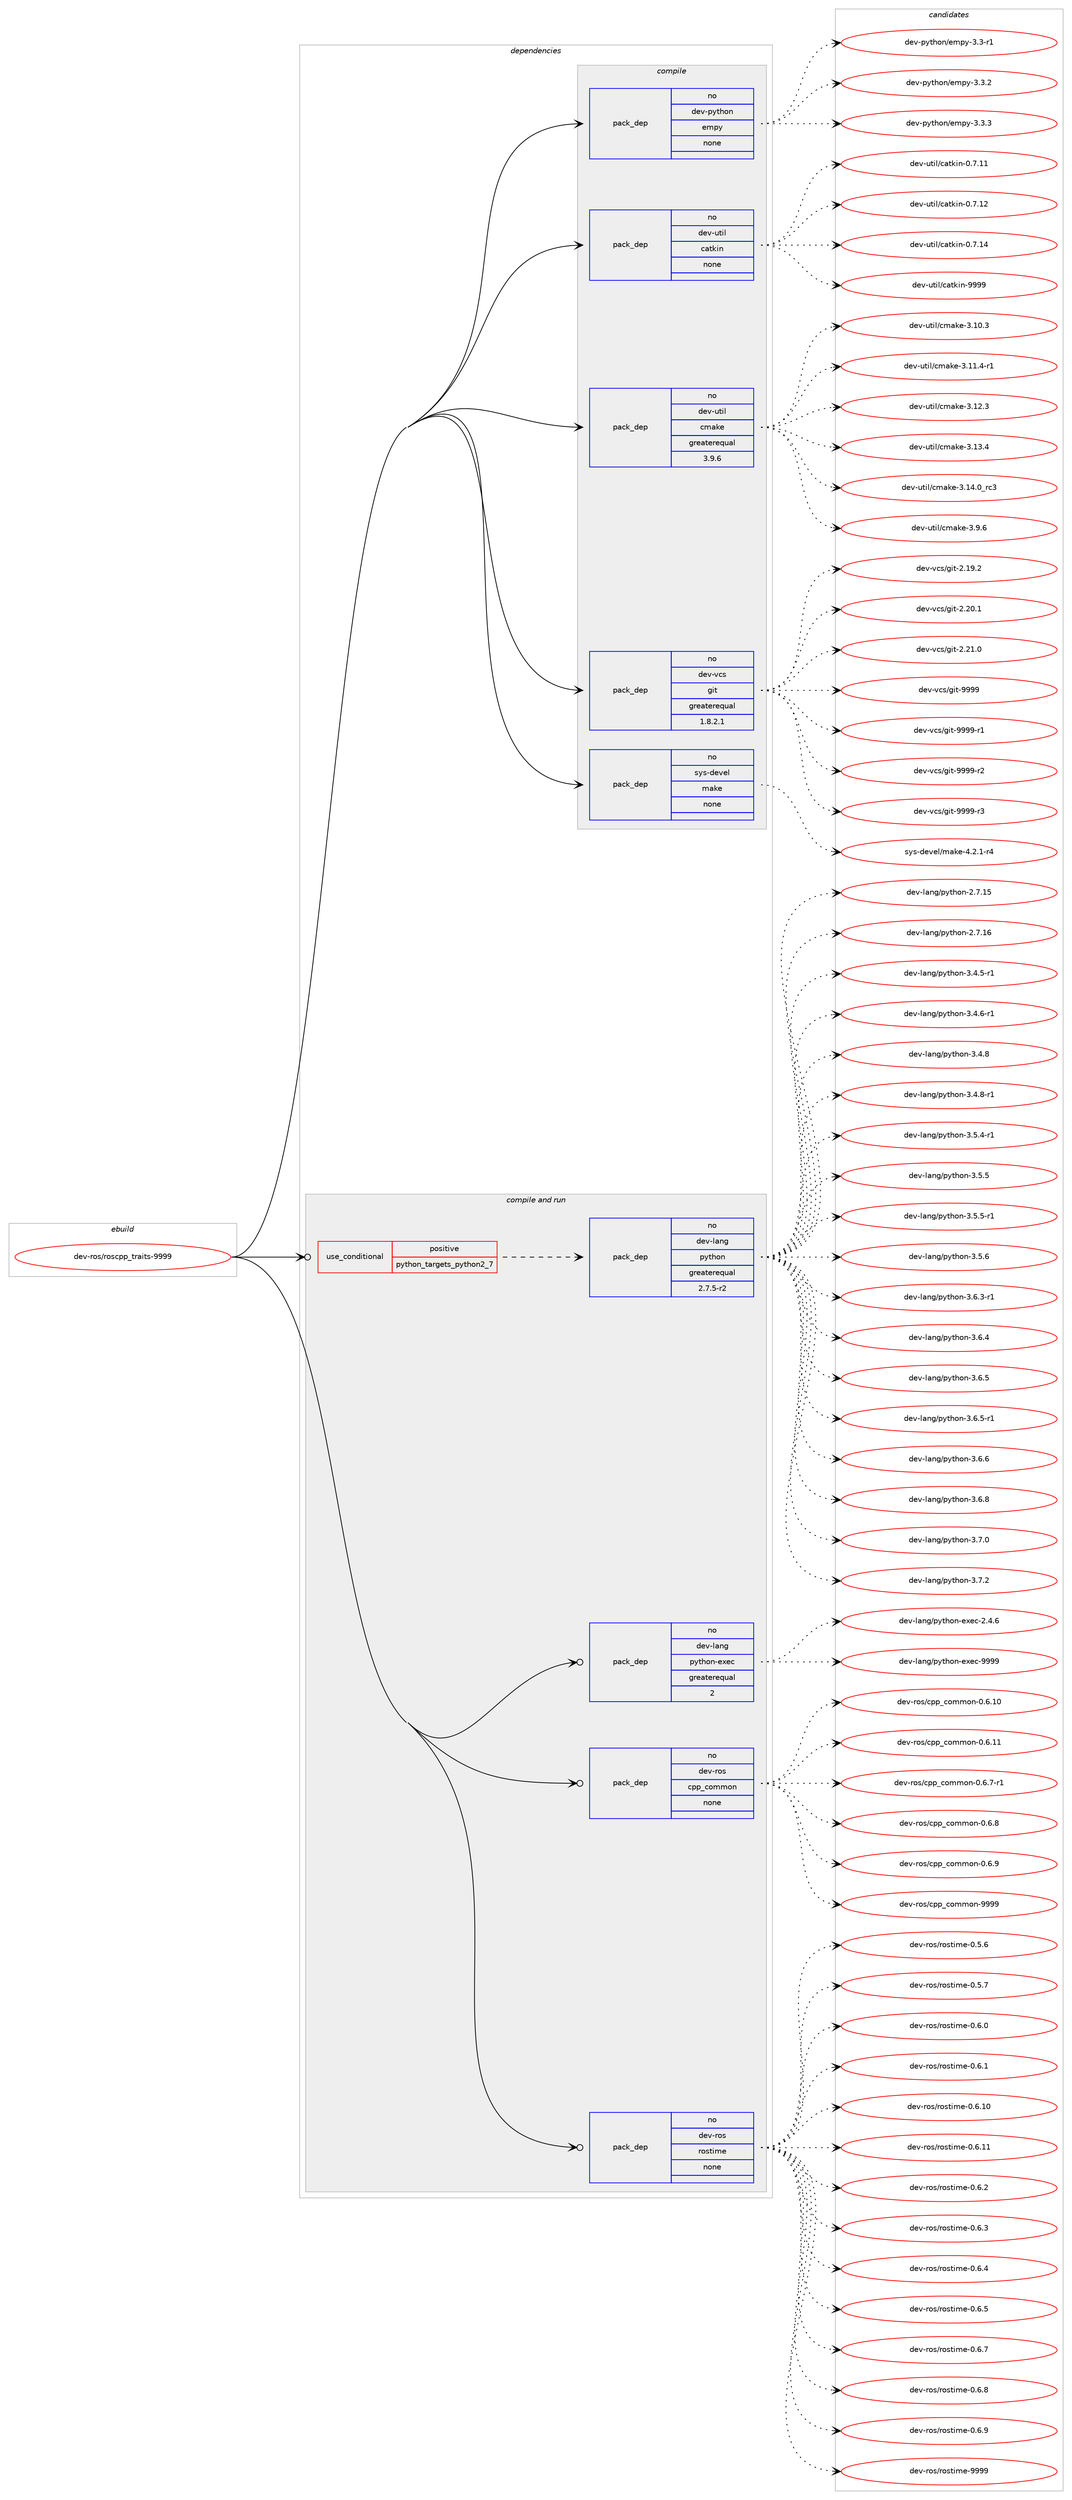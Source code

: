 digraph prolog {

# *************
# Graph options
# *************

newrank=true;
concentrate=true;
compound=true;
graph [rankdir=LR,fontname=Helvetica,fontsize=10,ranksep=1.5];#, ranksep=2.5, nodesep=0.2];
edge  [arrowhead=vee];
node  [fontname=Helvetica,fontsize=10];

# **********
# The ebuild
# **********

subgraph cluster_leftcol {
color=gray;
rank=same;
label=<<i>ebuild</i>>;
id [label="dev-ros/roscpp_traits-9999", color=red, width=4, href="../dev-ros/roscpp_traits-9999.svg"];
}

# ****************
# The dependencies
# ****************

subgraph cluster_midcol {
color=gray;
label=<<i>dependencies</i>>;
subgraph cluster_compile {
fillcolor="#eeeeee";
style=filled;
label=<<i>compile</i>>;
subgraph pack1051688 {
dependency1464904 [label=<<TABLE BORDER="0" CELLBORDER="1" CELLSPACING="0" CELLPADDING="4" WIDTH="220"><TR><TD ROWSPAN="6" CELLPADDING="30">pack_dep</TD></TR><TR><TD WIDTH="110">no</TD></TR><TR><TD>dev-python</TD></TR><TR><TD>empy</TD></TR><TR><TD>none</TD></TR><TR><TD></TD></TR></TABLE>>, shape=none, color=blue];
}
id:e -> dependency1464904:w [weight=20,style="solid",arrowhead="vee"];
subgraph pack1051689 {
dependency1464905 [label=<<TABLE BORDER="0" CELLBORDER="1" CELLSPACING="0" CELLPADDING="4" WIDTH="220"><TR><TD ROWSPAN="6" CELLPADDING="30">pack_dep</TD></TR><TR><TD WIDTH="110">no</TD></TR><TR><TD>dev-util</TD></TR><TR><TD>catkin</TD></TR><TR><TD>none</TD></TR><TR><TD></TD></TR></TABLE>>, shape=none, color=blue];
}
id:e -> dependency1464905:w [weight=20,style="solid",arrowhead="vee"];
subgraph pack1051690 {
dependency1464906 [label=<<TABLE BORDER="0" CELLBORDER="1" CELLSPACING="0" CELLPADDING="4" WIDTH="220"><TR><TD ROWSPAN="6" CELLPADDING="30">pack_dep</TD></TR><TR><TD WIDTH="110">no</TD></TR><TR><TD>dev-util</TD></TR><TR><TD>cmake</TD></TR><TR><TD>greaterequal</TD></TR><TR><TD>3.9.6</TD></TR></TABLE>>, shape=none, color=blue];
}
id:e -> dependency1464906:w [weight=20,style="solid",arrowhead="vee"];
subgraph pack1051691 {
dependency1464907 [label=<<TABLE BORDER="0" CELLBORDER="1" CELLSPACING="0" CELLPADDING="4" WIDTH="220"><TR><TD ROWSPAN="6" CELLPADDING="30">pack_dep</TD></TR><TR><TD WIDTH="110">no</TD></TR><TR><TD>dev-vcs</TD></TR><TR><TD>git</TD></TR><TR><TD>greaterequal</TD></TR><TR><TD>1.8.2.1</TD></TR></TABLE>>, shape=none, color=blue];
}
id:e -> dependency1464907:w [weight=20,style="solid",arrowhead="vee"];
subgraph pack1051692 {
dependency1464908 [label=<<TABLE BORDER="0" CELLBORDER="1" CELLSPACING="0" CELLPADDING="4" WIDTH="220"><TR><TD ROWSPAN="6" CELLPADDING="30">pack_dep</TD></TR><TR><TD WIDTH="110">no</TD></TR><TR><TD>sys-devel</TD></TR><TR><TD>make</TD></TR><TR><TD>none</TD></TR><TR><TD></TD></TR></TABLE>>, shape=none, color=blue];
}
id:e -> dependency1464908:w [weight=20,style="solid",arrowhead="vee"];
}
subgraph cluster_compileandrun {
fillcolor="#eeeeee";
style=filled;
label=<<i>compile and run</i>>;
subgraph cond389826 {
dependency1464909 [label=<<TABLE BORDER="0" CELLBORDER="1" CELLSPACING="0" CELLPADDING="4"><TR><TD ROWSPAN="3" CELLPADDING="10">use_conditional</TD></TR><TR><TD>positive</TD></TR><TR><TD>python_targets_python2_7</TD></TR></TABLE>>, shape=none, color=red];
subgraph pack1051693 {
dependency1464910 [label=<<TABLE BORDER="0" CELLBORDER="1" CELLSPACING="0" CELLPADDING="4" WIDTH="220"><TR><TD ROWSPAN="6" CELLPADDING="30">pack_dep</TD></TR><TR><TD WIDTH="110">no</TD></TR><TR><TD>dev-lang</TD></TR><TR><TD>python</TD></TR><TR><TD>greaterequal</TD></TR><TR><TD>2.7.5-r2</TD></TR></TABLE>>, shape=none, color=blue];
}
dependency1464909:e -> dependency1464910:w [weight=20,style="dashed",arrowhead="vee"];
}
id:e -> dependency1464909:w [weight=20,style="solid",arrowhead="odotvee"];
subgraph pack1051694 {
dependency1464911 [label=<<TABLE BORDER="0" CELLBORDER="1" CELLSPACING="0" CELLPADDING="4" WIDTH="220"><TR><TD ROWSPAN="6" CELLPADDING="30">pack_dep</TD></TR><TR><TD WIDTH="110">no</TD></TR><TR><TD>dev-lang</TD></TR><TR><TD>python-exec</TD></TR><TR><TD>greaterequal</TD></TR><TR><TD>2</TD></TR></TABLE>>, shape=none, color=blue];
}
id:e -> dependency1464911:w [weight=20,style="solid",arrowhead="odotvee"];
subgraph pack1051695 {
dependency1464912 [label=<<TABLE BORDER="0" CELLBORDER="1" CELLSPACING="0" CELLPADDING="4" WIDTH="220"><TR><TD ROWSPAN="6" CELLPADDING="30">pack_dep</TD></TR><TR><TD WIDTH="110">no</TD></TR><TR><TD>dev-ros</TD></TR><TR><TD>cpp_common</TD></TR><TR><TD>none</TD></TR><TR><TD></TD></TR></TABLE>>, shape=none, color=blue];
}
id:e -> dependency1464912:w [weight=20,style="solid",arrowhead="odotvee"];
subgraph pack1051696 {
dependency1464913 [label=<<TABLE BORDER="0" CELLBORDER="1" CELLSPACING="0" CELLPADDING="4" WIDTH="220"><TR><TD ROWSPAN="6" CELLPADDING="30">pack_dep</TD></TR><TR><TD WIDTH="110">no</TD></TR><TR><TD>dev-ros</TD></TR><TR><TD>rostime</TD></TR><TR><TD>none</TD></TR><TR><TD></TD></TR></TABLE>>, shape=none, color=blue];
}
id:e -> dependency1464913:w [weight=20,style="solid",arrowhead="odotvee"];
}
subgraph cluster_run {
fillcolor="#eeeeee";
style=filled;
label=<<i>run</i>>;
}
}

# **************
# The candidates
# **************

subgraph cluster_choices {
rank=same;
color=gray;
label=<<i>candidates</i>>;

subgraph choice1051688 {
color=black;
nodesep=1;
choice1001011184511212111610411111047101109112121455146514511449 [label="dev-python/empy-3.3-r1", color=red, width=4,href="../dev-python/empy-3.3-r1.svg"];
choice1001011184511212111610411111047101109112121455146514650 [label="dev-python/empy-3.3.2", color=red, width=4,href="../dev-python/empy-3.3.2.svg"];
choice1001011184511212111610411111047101109112121455146514651 [label="dev-python/empy-3.3.3", color=red, width=4,href="../dev-python/empy-3.3.3.svg"];
dependency1464904:e -> choice1001011184511212111610411111047101109112121455146514511449:w [style=dotted,weight="100"];
dependency1464904:e -> choice1001011184511212111610411111047101109112121455146514650:w [style=dotted,weight="100"];
dependency1464904:e -> choice1001011184511212111610411111047101109112121455146514651:w [style=dotted,weight="100"];
}
subgraph choice1051689 {
color=black;
nodesep=1;
choice1001011184511711610510847999711610710511045484655464949 [label="dev-util/catkin-0.7.11", color=red, width=4,href="../dev-util/catkin-0.7.11.svg"];
choice1001011184511711610510847999711610710511045484655464950 [label="dev-util/catkin-0.7.12", color=red, width=4,href="../dev-util/catkin-0.7.12.svg"];
choice1001011184511711610510847999711610710511045484655464952 [label="dev-util/catkin-0.7.14", color=red, width=4,href="../dev-util/catkin-0.7.14.svg"];
choice100101118451171161051084799971161071051104557575757 [label="dev-util/catkin-9999", color=red, width=4,href="../dev-util/catkin-9999.svg"];
dependency1464905:e -> choice1001011184511711610510847999711610710511045484655464949:w [style=dotted,weight="100"];
dependency1464905:e -> choice1001011184511711610510847999711610710511045484655464950:w [style=dotted,weight="100"];
dependency1464905:e -> choice1001011184511711610510847999711610710511045484655464952:w [style=dotted,weight="100"];
dependency1464905:e -> choice100101118451171161051084799971161071051104557575757:w [style=dotted,weight="100"];
}
subgraph choice1051690 {
color=black;
nodesep=1;
choice1001011184511711610510847991099710710145514649484651 [label="dev-util/cmake-3.10.3", color=red, width=4,href="../dev-util/cmake-3.10.3.svg"];
choice10010111845117116105108479910997107101455146494946524511449 [label="dev-util/cmake-3.11.4-r1", color=red, width=4,href="../dev-util/cmake-3.11.4-r1.svg"];
choice1001011184511711610510847991099710710145514649504651 [label="dev-util/cmake-3.12.3", color=red, width=4,href="../dev-util/cmake-3.12.3.svg"];
choice1001011184511711610510847991099710710145514649514652 [label="dev-util/cmake-3.13.4", color=red, width=4,href="../dev-util/cmake-3.13.4.svg"];
choice1001011184511711610510847991099710710145514649524648951149951 [label="dev-util/cmake-3.14.0_rc3", color=red, width=4,href="../dev-util/cmake-3.14.0_rc3.svg"];
choice10010111845117116105108479910997107101455146574654 [label="dev-util/cmake-3.9.6", color=red, width=4,href="../dev-util/cmake-3.9.6.svg"];
dependency1464906:e -> choice1001011184511711610510847991099710710145514649484651:w [style=dotted,weight="100"];
dependency1464906:e -> choice10010111845117116105108479910997107101455146494946524511449:w [style=dotted,weight="100"];
dependency1464906:e -> choice1001011184511711610510847991099710710145514649504651:w [style=dotted,weight="100"];
dependency1464906:e -> choice1001011184511711610510847991099710710145514649514652:w [style=dotted,weight="100"];
dependency1464906:e -> choice1001011184511711610510847991099710710145514649524648951149951:w [style=dotted,weight="100"];
dependency1464906:e -> choice10010111845117116105108479910997107101455146574654:w [style=dotted,weight="100"];
}
subgraph choice1051691 {
color=black;
nodesep=1;
choice10010111845118991154710310511645504649574650 [label="dev-vcs/git-2.19.2", color=red, width=4,href="../dev-vcs/git-2.19.2.svg"];
choice10010111845118991154710310511645504650484649 [label="dev-vcs/git-2.20.1", color=red, width=4,href="../dev-vcs/git-2.20.1.svg"];
choice10010111845118991154710310511645504650494648 [label="dev-vcs/git-2.21.0", color=red, width=4,href="../dev-vcs/git-2.21.0.svg"];
choice1001011184511899115471031051164557575757 [label="dev-vcs/git-9999", color=red, width=4,href="../dev-vcs/git-9999.svg"];
choice10010111845118991154710310511645575757574511449 [label="dev-vcs/git-9999-r1", color=red, width=4,href="../dev-vcs/git-9999-r1.svg"];
choice10010111845118991154710310511645575757574511450 [label="dev-vcs/git-9999-r2", color=red, width=4,href="../dev-vcs/git-9999-r2.svg"];
choice10010111845118991154710310511645575757574511451 [label="dev-vcs/git-9999-r3", color=red, width=4,href="../dev-vcs/git-9999-r3.svg"];
dependency1464907:e -> choice10010111845118991154710310511645504649574650:w [style=dotted,weight="100"];
dependency1464907:e -> choice10010111845118991154710310511645504650484649:w [style=dotted,weight="100"];
dependency1464907:e -> choice10010111845118991154710310511645504650494648:w [style=dotted,weight="100"];
dependency1464907:e -> choice1001011184511899115471031051164557575757:w [style=dotted,weight="100"];
dependency1464907:e -> choice10010111845118991154710310511645575757574511449:w [style=dotted,weight="100"];
dependency1464907:e -> choice10010111845118991154710310511645575757574511450:w [style=dotted,weight="100"];
dependency1464907:e -> choice10010111845118991154710310511645575757574511451:w [style=dotted,weight="100"];
}
subgraph choice1051692 {
color=black;
nodesep=1;
choice1151211154510010111810110847109971071014552465046494511452 [label="sys-devel/make-4.2.1-r4", color=red, width=4,href="../sys-devel/make-4.2.1-r4.svg"];
dependency1464908:e -> choice1151211154510010111810110847109971071014552465046494511452:w [style=dotted,weight="100"];
}
subgraph choice1051693 {
color=black;
nodesep=1;
choice10010111845108971101034711212111610411111045504655464953 [label="dev-lang/python-2.7.15", color=red, width=4,href="../dev-lang/python-2.7.15.svg"];
choice10010111845108971101034711212111610411111045504655464954 [label="dev-lang/python-2.7.16", color=red, width=4,href="../dev-lang/python-2.7.16.svg"];
choice1001011184510897110103471121211161041111104551465246534511449 [label="dev-lang/python-3.4.5-r1", color=red, width=4,href="../dev-lang/python-3.4.5-r1.svg"];
choice1001011184510897110103471121211161041111104551465246544511449 [label="dev-lang/python-3.4.6-r1", color=red, width=4,href="../dev-lang/python-3.4.6-r1.svg"];
choice100101118451089711010347112121116104111110455146524656 [label="dev-lang/python-3.4.8", color=red, width=4,href="../dev-lang/python-3.4.8.svg"];
choice1001011184510897110103471121211161041111104551465246564511449 [label="dev-lang/python-3.4.8-r1", color=red, width=4,href="../dev-lang/python-3.4.8-r1.svg"];
choice1001011184510897110103471121211161041111104551465346524511449 [label="dev-lang/python-3.5.4-r1", color=red, width=4,href="../dev-lang/python-3.5.4-r1.svg"];
choice100101118451089711010347112121116104111110455146534653 [label="dev-lang/python-3.5.5", color=red, width=4,href="../dev-lang/python-3.5.5.svg"];
choice1001011184510897110103471121211161041111104551465346534511449 [label="dev-lang/python-3.5.5-r1", color=red, width=4,href="../dev-lang/python-3.5.5-r1.svg"];
choice100101118451089711010347112121116104111110455146534654 [label="dev-lang/python-3.5.6", color=red, width=4,href="../dev-lang/python-3.5.6.svg"];
choice1001011184510897110103471121211161041111104551465446514511449 [label="dev-lang/python-3.6.3-r1", color=red, width=4,href="../dev-lang/python-3.6.3-r1.svg"];
choice100101118451089711010347112121116104111110455146544652 [label="dev-lang/python-3.6.4", color=red, width=4,href="../dev-lang/python-3.6.4.svg"];
choice100101118451089711010347112121116104111110455146544653 [label="dev-lang/python-3.6.5", color=red, width=4,href="../dev-lang/python-3.6.5.svg"];
choice1001011184510897110103471121211161041111104551465446534511449 [label="dev-lang/python-3.6.5-r1", color=red, width=4,href="../dev-lang/python-3.6.5-r1.svg"];
choice100101118451089711010347112121116104111110455146544654 [label="dev-lang/python-3.6.6", color=red, width=4,href="../dev-lang/python-3.6.6.svg"];
choice100101118451089711010347112121116104111110455146544656 [label="dev-lang/python-3.6.8", color=red, width=4,href="../dev-lang/python-3.6.8.svg"];
choice100101118451089711010347112121116104111110455146554648 [label="dev-lang/python-3.7.0", color=red, width=4,href="../dev-lang/python-3.7.0.svg"];
choice100101118451089711010347112121116104111110455146554650 [label="dev-lang/python-3.7.2", color=red, width=4,href="../dev-lang/python-3.7.2.svg"];
dependency1464910:e -> choice10010111845108971101034711212111610411111045504655464953:w [style=dotted,weight="100"];
dependency1464910:e -> choice10010111845108971101034711212111610411111045504655464954:w [style=dotted,weight="100"];
dependency1464910:e -> choice1001011184510897110103471121211161041111104551465246534511449:w [style=dotted,weight="100"];
dependency1464910:e -> choice1001011184510897110103471121211161041111104551465246544511449:w [style=dotted,weight="100"];
dependency1464910:e -> choice100101118451089711010347112121116104111110455146524656:w [style=dotted,weight="100"];
dependency1464910:e -> choice1001011184510897110103471121211161041111104551465246564511449:w [style=dotted,weight="100"];
dependency1464910:e -> choice1001011184510897110103471121211161041111104551465346524511449:w [style=dotted,weight="100"];
dependency1464910:e -> choice100101118451089711010347112121116104111110455146534653:w [style=dotted,weight="100"];
dependency1464910:e -> choice1001011184510897110103471121211161041111104551465346534511449:w [style=dotted,weight="100"];
dependency1464910:e -> choice100101118451089711010347112121116104111110455146534654:w [style=dotted,weight="100"];
dependency1464910:e -> choice1001011184510897110103471121211161041111104551465446514511449:w [style=dotted,weight="100"];
dependency1464910:e -> choice100101118451089711010347112121116104111110455146544652:w [style=dotted,weight="100"];
dependency1464910:e -> choice100101118451089711010347112121116104111110455146544653:w [style=dotted,weight="100"];
dependency1464910:e -> choice1001011184510897110103471121211161041111104551465446534511449:w [style=dotted,weight="100"];
dependency1464910:e -> choice100101118451089711010347112121116104111110455146544654:w [style=dotted,weight="100"];
dependency1464910:e -> choice100101118451089711010347112121116104111110455146544656:w [style=dotted,weight="100"];
dependency1464910:e -> choice100101118451089711010347112121116104111110455146554648:w [style=dotted,weight="100"];
dependency1464910:e -> choice100101118451089711010347112121116104111110455146554650:w [style=dotted,weight="100"];
}
subgraph choice1051694 {
color=black;
nodesep=1;
choice1001011184510897110103471121211161041111104510112010199455046524654 [label="dev-lang/python-exec-2.4.6", color=red, width=4,href="../dev-lang/python-exec-2.4.6.svg"];
choice10010111845108971101034711212111610411111045101120101994557575757 [label="dev-lang/python-exec-9999", color=red, width=4,href="../dev-lang/python-exec-9999.svg"];
dependency1464911:e -> choice1001011184510897110103471121211161041111104510112010199455046524654:w [style=dotted,weight="100"];
dependency1464911:e -> choice10010111845108971101034711212111610411111045101120101994557575757:w [style=dotted,weight="100"];
}
subgraph choice1051695 {
color=black;
nodesep=1;
choice100101118451141111154799112112959911110910911111045484654464948 [label="dev-ros/cpp_common-0.6.10", color=red, width=4,href="../dev-ros/cpp_common-0.6.10.svg"];
choice100101118451141111154799112112959911110910911111045484654464949 [label="dev-ros/cpp_common-0.6.11", color=red, width=4,href="../dev-ros/cpp_common-0.6.11.svg"];
choice10010111845114111115479911211295991111091091111104548465446554511449 [label="dev-ros/cpp_common-0.6.7-r1", color=red, width=4,href="../dev-ros/cpp_common-0.6.7-r1.svg"];
choice1001011184511411111547991121129599111109109111110454846544656 [label="dev-ros/cpp_common-0.6.8", color=red, width=4,href="../dev-ros/cpp_common-0.6.8.svg"];
choice1001011184511411111547991121129599111109109111110454846544657 [label="dev-ros/cpp_common-0.6.9", color=red, width=4,href="../dev-ros/cpp_common-0.6.9.svg"];
choice10010111845114111115479911211295991111091091111104557575757 [label="dev-ros/cpp_common-9999", color=red, width=4,href="../dev-ros/cpp_common-9999.svg"];
dependency1464912:e -> choice100101118451141111154799112112959911110910911111045484654464948:w [style=dotted,weight="100"];
dependency1464912:e -> choice100101118451141111154799112112959911110910911111045484654464949:w [style=dotted,weight="100"];
dependency1464912:e -> choice10010111845114111115479911211295991111091091111104548465446554511449:w [style=dotted,weight="100"];
dependency1464912:e -> choice1001011184511411111547991121129599111109109111110454846544656:w [style=dotted,weight="100"];
dependency1464912:e -> choice1001011184511411111547991121129599111109109111110454846544657:w [style=dotted,weight="100"];
dependency1464912:e -> choice10010111845114111115479911211295991111091091111104557575757:w [style=dotted,weight="100"];
}
subgraph choice1051696 {
color=black;
nodesep=1;
choice1001011184511411111547114111115116105109101454846534654 [label="dev-ros/rostime-0.5.6", color=red, width=4,href="../dev-ros/rostime-0.5.6.svg"];
choice1001011184511411111547114111115116105109101454846534655 [label="dev-ros/rostime-0.5.7", color=red, width=4,href="../dev-ros/rostime-0.5.7.svg"];
choice1001011184511411111547114111115116105109101454846544648 [label="dev-ros/rostime-0.6.0", color=red, width=4,href="../dev-ros/rostime-0.6.0.svg"];
choice1001011184511411111547114111115116105109101454846544649 [label="dev-ros/rostime-0.6.1", color=red, width=4,href="../dev-ros/rostime-0.6.1.svg"];
choice100101118451141111154711411111511610510910145484654464948 [label="dev-ros/rostime-0.6.10", color=red, width=4,href="../dev-ros/rostime-0.6.10.svg"];
choice100101118451141111154711411111511610510910145484654464949 [label="dev-ros/rostime-0.6.11", color=red, width=4,href="../dev-ros/rostime-0.6.11.svg"];
choice1001011184511411111547114111115116105109101454846544650 [label="dev-ros/rostime-0.6.2", color=red, width=4,href="../dev-ros/rostime-0.6.2.svg"];
choice1001011184511411111547114111115116105109101454846544651 [label="dev-ros/rostime-0.6.3", color=red, width=4,href="../dev-ros/rostime-0.6.3.svg"];
choice1001011184511411111547114111115116105109101454846544652 [label="dev-ros/rostime-0.6.4", color=red, width=4,href="../dev-ros/rostime-0.6.4.svg"];
choice1001011184511411111547114111115116105109101454846544653 [label="dev-ros/rostime-0.6.5", color=red, width=4,href="../dev-ros/rostime-0.6.5.svg"];
choice1001011184511411111547114111115116105109101454846544655 [label="dev-ros/rostime-0.6.7", color=red, width=4,href="../dev-ros/rostime-0.6.7.svg"];
choice1001011184511411111547114111115116105109101454846544656 [label="dev-ros/rostime-0.6.8", color=red, width=4,href="../dev-ros/rostime-0.6.8.svg"];
choice1001011184511411111547114111115116105109101454846544657 [label="dev-ros/rostime-0.6.9", color=red, width=4,href="../dev-ros/rostime-0.6.9.svg"];
choice10010111845114111115471141111151161051091014557575757 [label="dev-ros/rostime-9999", color=red, width=4,href="../dev-ros/rostime-9999.svg"];
dependency1464913:e -> choice1001011184511411111547114111115116105109101454846534654:w [style=dotted,weight="100"];
dependency1464913:e -> choice1001011184511411111547114111115116105109101454846534655:w [style=dotted,weight="100"];
dependency1464913:e -> choice1001011184511411111547114111115116105109101454846544648:w [style=dotted,weight="100"];
dependency1464913:e -> choice1001011184511411111547114111115116105109101454846544649:w [style=dotted,weight="100"];
dependency1464913:e -> choice100101118451141111154711411111511610510910145484654464948:w [style=dotted,weight="100"];
dependency1464913:e -> choice100101118451141111154711411111511610510910145484654464949:w [style=dotted,weight="100"];
dependency1464913:e -> choice1001011184511411111547114111115116105109101454846544650:w [style=dotted,weight="100"];
dependency1464913:e -> choice1001011184511411111547114111115116105109101454846544651:w [style=dotted,weight="100"];
dependency1464913:e -> choice1001011184511411111547114111115116105109101454846544652:w [style=dotted,weight="100"];
dependency1464913:e -> choice1001011184511411111547114111115116105109101454846544653:w [style=dotted,weight="100"];
dependency1464913:e -> choice1001011184511411111547114111115116105109101454846544655:w [style=dotted,weight="100"];
dependency1464913:e -> choice1001011184511411111547114111115116105109101454846544656:w [style=dotted,weight="100"];
dependency1464913:e -> choice1001011184511411111547114111115116105109101454846544657:w [style=dotted,weight="100"];
dependency1464913:e -> choice10010111845114111115471141111151161051091014557575757:w [style=dotted,weight="100"];
}
}

}
